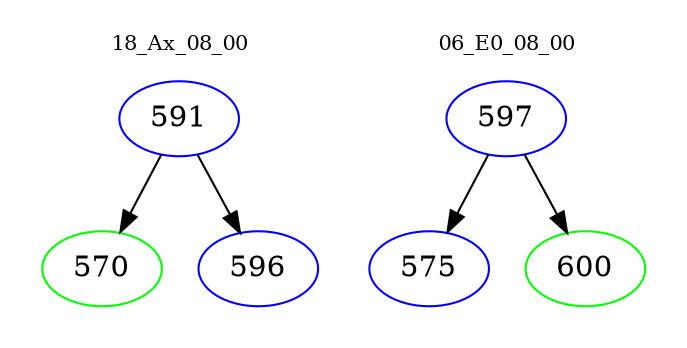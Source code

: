 digraph{
subgraph cluster_0 {
color = white
label = "18_Ax_08_00";
fontsize=10;
T0_591 [label="591", color="blue"]
T0_591 -> T0_570 [color="black"]
T0_570 [label="570", color="green"]
T0_591 -> T0_596 [color="black"]
T0_596 [label="596", color="blue"]
}
subgraph cluster_1 {
color = white
label = "06_E0_08_00";
fontsize=10;
T1_597 [label="597", color="blue"]
T1_597 -> T1_575 [color="black"]
T1_575 [label="575", color="blue"]
T1_597 -> T1_600 [color="black"]
T1_600 [label="600", color="green"]
}
}

